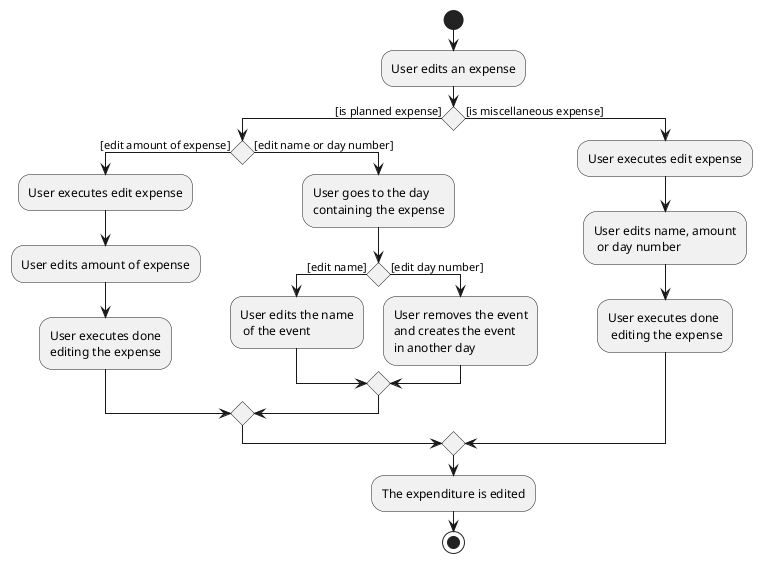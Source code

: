 @startuml
start
:User edits an expense;
if () then ([is planned expense])
    if() then ([edit amount of expense])
    :User executes edit expense;
    :User edits amount of expense;
    :User executes done
    editing the expense;
    else ([edit name or day number])
    :User goes to the day
    containing the expense;
        if() then ([edit name])
        :User edits the name
         of the event;
        else([edit day number])
        :User removes the event
        and creates the event
        in another day;
        endif
    endif
else ([is miscellaneous expense])
:User executes edit expense;
:User edits name, amount
 or day number;
:User executes done
 editing the expense;
endif
:The expenditure is edited;
stop

@enduml
